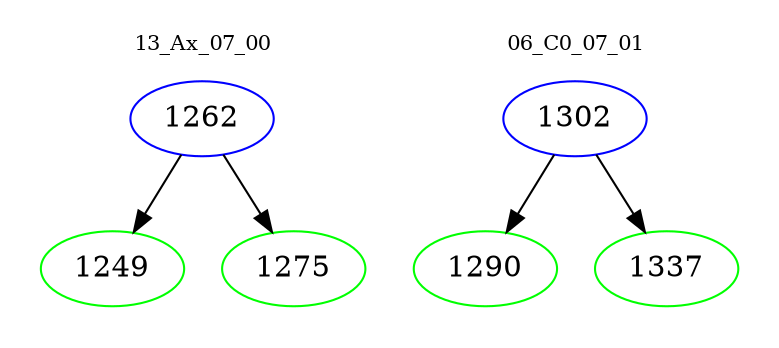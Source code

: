 digraph{
subgraph cluster_0 {
color = white
label = "13_Ax_07_00";
fontsize=10;
T0_1262 [label="1262", color="blue"]
T0_1262 -> T0_1249 [color="black"]
T0_1249 [label="1249", color="green"]
T0_1262 -> T0_1275 [color="black"]
T0_1275 [label="1275", color="green"]
}
subgraph cluster_1 {
color = white
label = "06_C0_07_01";
fontsize=10;
T1_1302 [label="1302", color="blue"]
T1_1302 -> T1_1290 [color="black"]
T1_1290 [label="1290", color="green"]
T1_1302 -> T1_1337 [color="black"]
T1_1337 [label="1337", color="green"]
}
}

